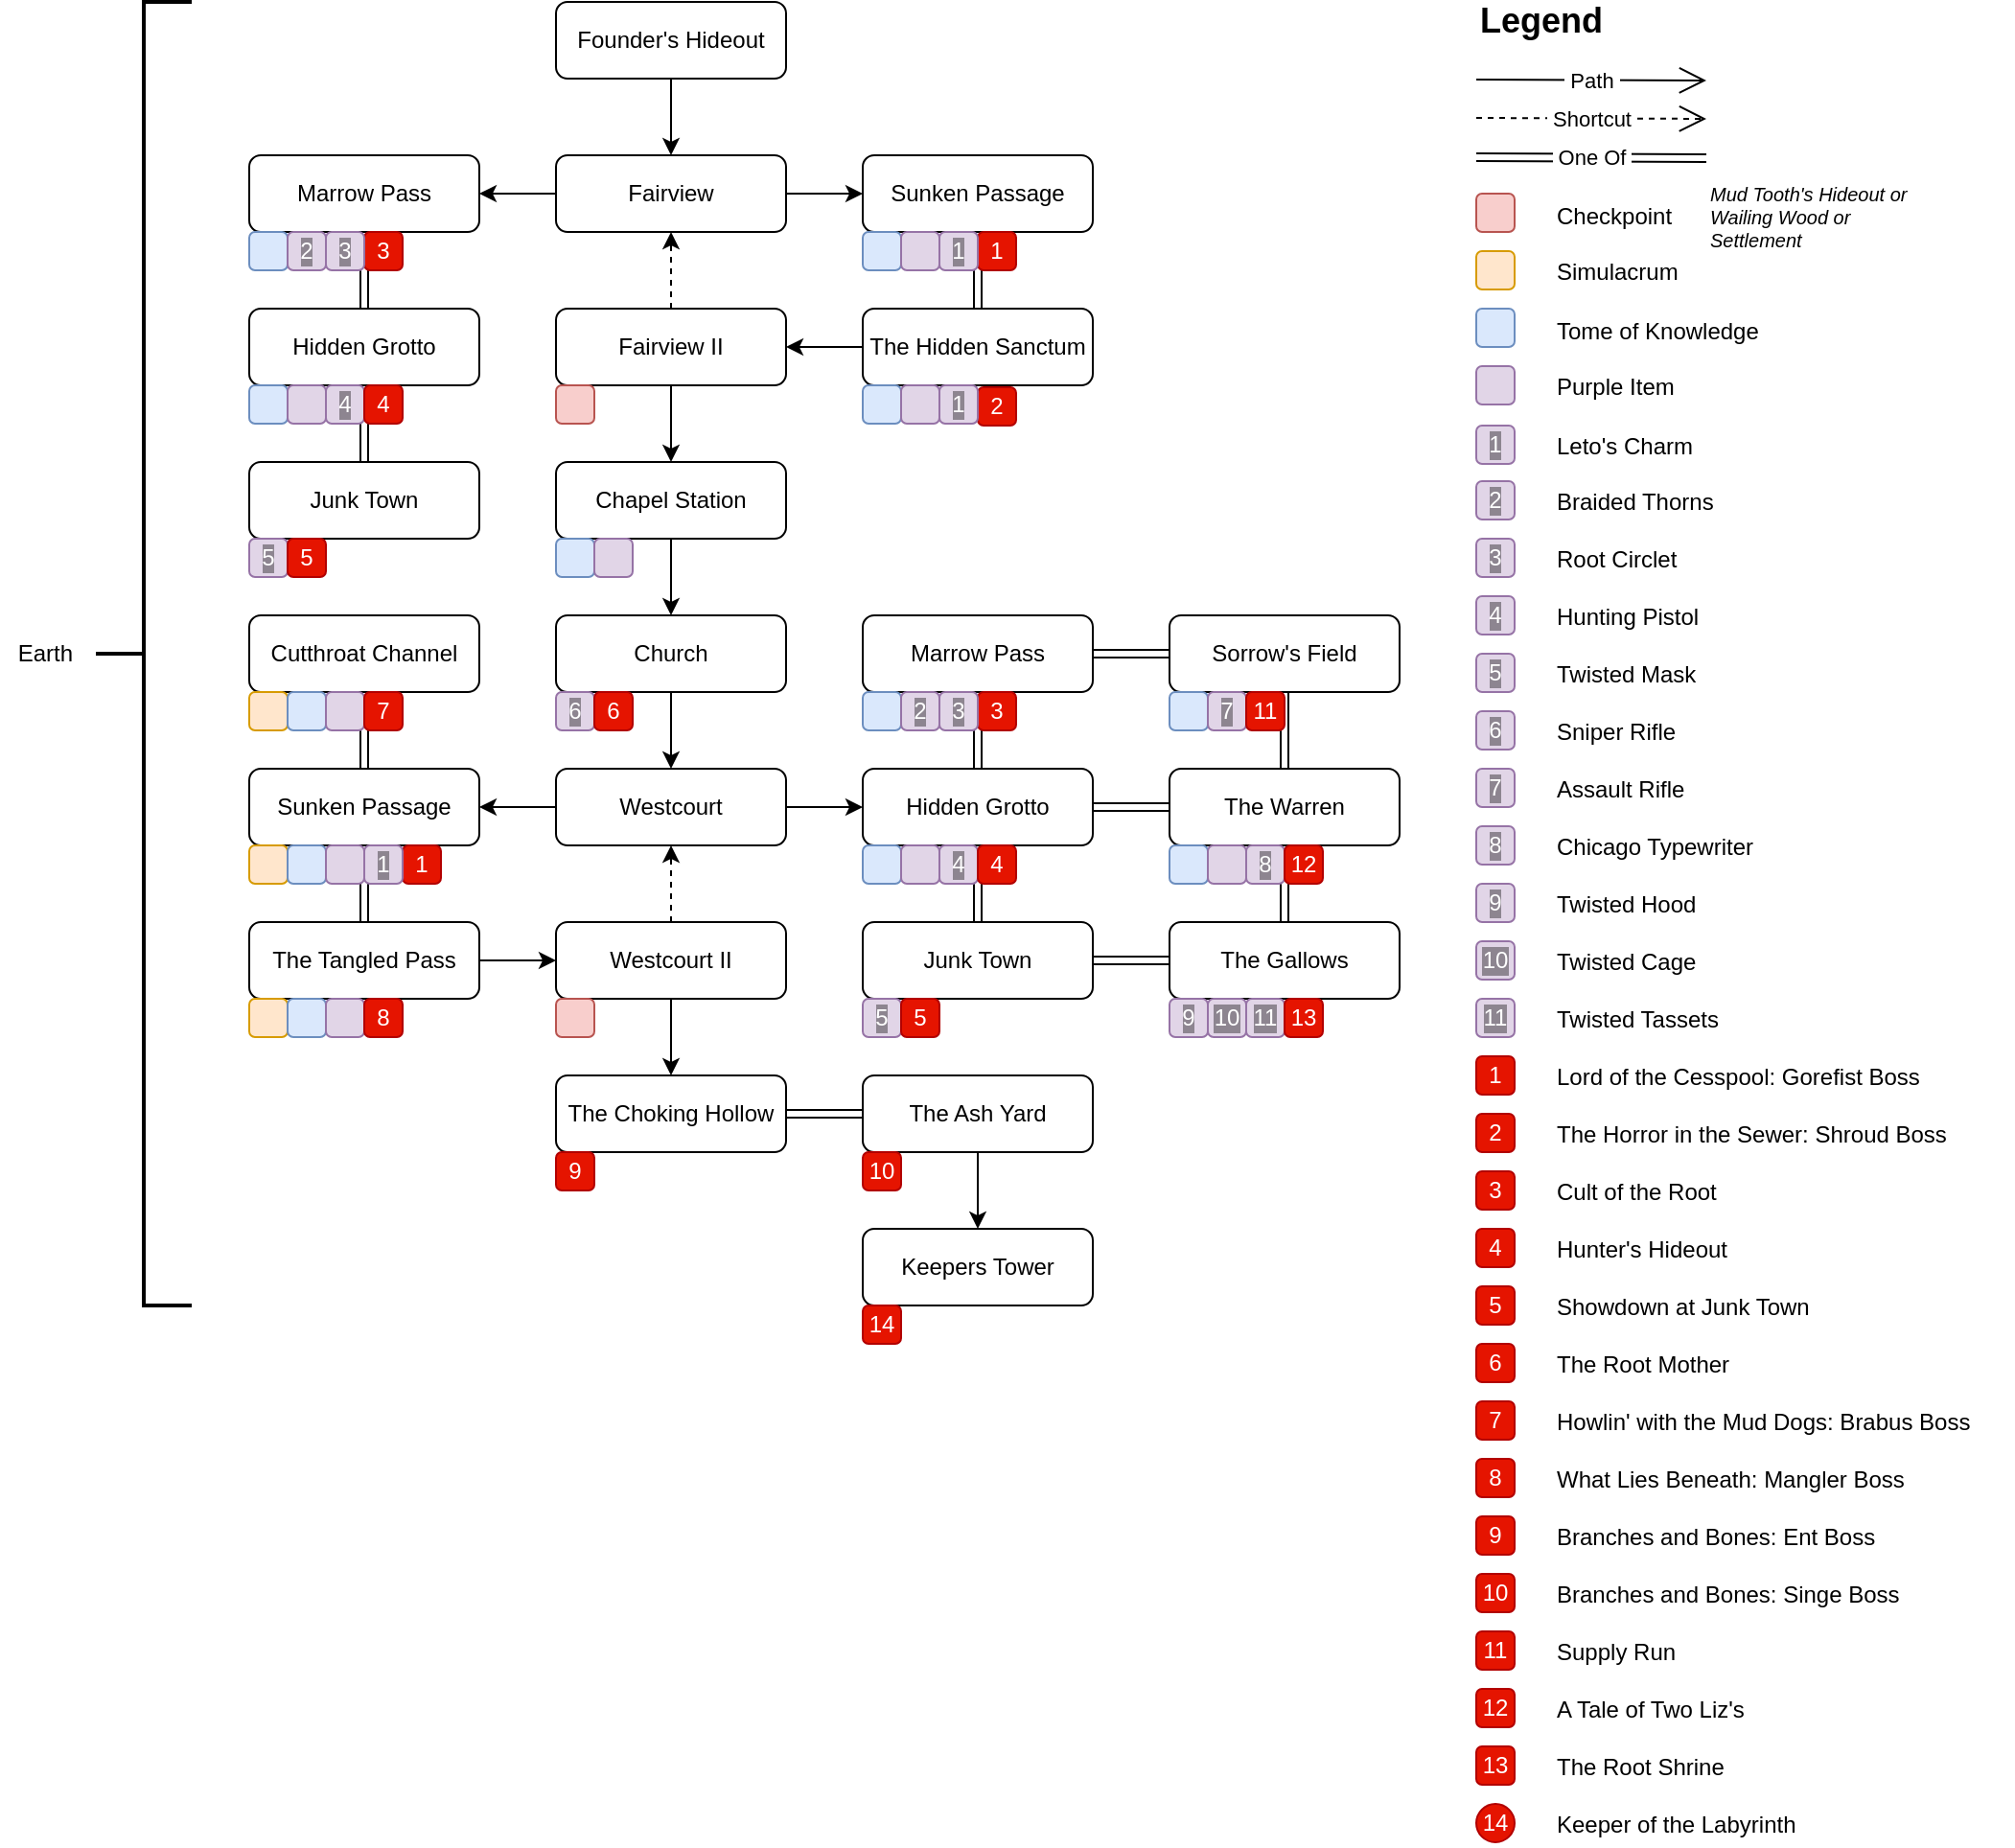 <mxfile version="13.6.3" type="github"><diagram id="gwVdG-KHAgIQCyrvABbW" name="Map"><mxGraphModel dx="2912" dy="2241" grid="1" gridSize="10" guides="1" tooltips="1" connect="1" arrows="1" fold="1" page="1" pageScale="1" pageWidth="850" pageHeight="1100" math="0" shadow="0"><root><mxCell id="0"/><mxCell id="1" parent="0"/><mxCell id="i8JC3EVUsBnXg4Bw61Ws-3" value="" style="edgeStyle=orthogonalEdgeStyle;rounded=0;orthogonalLoop=1;jettySize=auto;html=1;" parent="1" source="i8JC3EVUsBnXg4Bw61Ws-1" target="i8JC3EVUsBnXg4Bw61Ws-2" edge="1"><mxGeometry relative="1" as="geometry"/></mxCell><mxCell id="i8JC3EVUsBnXg4Bw61Ws-1" value="Founder's Hideout" style="rounded=1;whiteSpace=wrap;html=1;" parent="1" vertex="1"><mxGeometry width="120" height="40" as="geometry"/></mxCell><mxCell id="i8JC3EVUsBnXg4Bw61Ws-5" value="" style="edgeStyle=orthogonalEdgeStyle;rounded=0;orthogonalLoop=1;jettySize=auto;html=1;dashed=1;" parent="1" source="i8JC3EVUsBnXg4Bw61Ws-4" target="i8JC3EVUsBnXg4Bw61Ws-2" edge="1"><mxGeometry relative="1" as="geometry"/></mxCell><mxCell id="i8JC3EVUsBnXg4Bw61Ws-19" value="" style="edgeStyle=orthogonalEdgeStyle;rounded=0;orthogonalLoop=1;jettySize=auto;html=1;" parent="1" source="i8JC3EVUsBnXg4Bw61Ws-2" target="i8JC3EVUsBnXg4Bw61Ws-18" edge="1"><mxGeometry relative="1" as="geometry"/></mxCell><mxCell id="i8JC3EVUsBnXg4Bw61Ws-2" value="Fairview" style="rounded=1;whiteSpace=wrap;html=1;" parent="1" vertex="1"><mxGeometry y="80" width="120" height="40" as="geometry"/></mxCell><mxCell id="i8JC3EVUsBnXg4Bw61Ws-21" value="" style="edgeStyle=orthogonalEdgeStyle;rounded=0;orthogonalLoop=1;jettySize=auto;html=1;shape=link;" parent="1" source="i8JC3EVUsBnXg4Bw61Ws-18" target="i8JC3EVUsBnXg4Bw61Ws-20" edge="1"><mxGeometry relative="1" as="geometry"/></mxCell><mxCell id="i8JC3EVUsBnXg4Bw61Ws-18" value="Sunken Passage" style="rounded=1;whiteSpace=wrap;html=1;" parent="1" vertex="1"><mxGeometry x="160" y="80" width="120" height="40" as="geometry"/></mxCell><mxCell id="i8JC3EVUsBnXg4Bw61Ws-22" value="" style="edgeStyle=orthogonalEdgeStyle;rounded=0;orthogonalLoop=1;jettySize=auto;html=1;" parent="1" source="i8JC3EVUsBnXg4Bw61Ws-20" target="i8JC3EVUsBnXg4Bw61Ws-4" edge="1"><mxGeometry relative="1" as="geometry"/></mxCell><mxCell id="i8JC3EVUsBnXg4Bw61Ws-20" value="The Hidden Sanctum" style="rounded=1;whiteSpace=wrap;html=1;" parent="1" vertex="1"><mxGeometry x="160" y="160" width="120" height="40" as="geometry"/></mxCell><mxCell id="i8JC3EVUsBnXg4Bw61Ws-14" value="" style="edgeStyle=orthogonalEdgeStyle;rounded=0;orthogonalLoop=1;jettySize=auto;html=1;shape=link;" parent="1" source="i8JC3EVUsBnXg4Bw61Ws-6" target="i8JC3EVUsBnXg4Bw61Ws-13" edge="1"><mxGeometry relative="1" as="geometry"/></mxCell><mxCell id="VroCm4Ln8UbIvC11AFh9-105" value="" style="edgeStyle=orthogonalEdgeStyle;rounded=0;orthogonalLoop=1;jettySize=auto;html=1;fontSize=10;fontColor=#FFFFFF;shape=link;" parent="1" source="i8JC3EVUsBnXg4Bw61Ws-6" target="i8JC3EVUsBnXg4Bw61Ws-15" edge="1"><mxGeometry relative="1" as="geometry"/></mxCell><mxCell id="i8JC3EVUsBnXg4Bw61Ws-6" value="Hidden Grotto" style="rounded=1;whiteSpace=wrap;html=1;" parent="1" vertex="1"><mxGeometry x="-160" y="160" width="120" height="40" as="geometry"/></mxCell><mxCell id="i8JC3EVUsBnXg4Bw61Ws-15" value="Junk Town" style="rounded=1;whiteSpace=wrap;html=1;" parent="1" vertex="1"><mxGeometry x="-160" y="240" width="120" height="40" as="geometry"/></mxCell><mxCell id="i8JC3EVUsBnXg4Bw61Ws-29" value="" style="edgeStyle=orthogonalEdgeStyle;rounded=0;orthogonalLoop=1;jettySize=auto;html=1;" parent="1" source="i8JC3EVUsBnXg4Bw61Ws-4" target="i8JC3EVUsBnXg4Bw61Ws-28" edge="1"><mxGeometry relative="1" as="geometry"/></mxCell><mxCell id="i8JC3EVUsBnXg4Bw61Ws-4" value="Fairview II" style="rounded=1;whiteSpace=wrap;html=1;" parent="1" vertex="1"><mxGeometry y="160" width="120" height="40" as="geometry"/></mxCell><mxCell id="i8JC3EVUsBnXg4Bw61Ws-31" value="" style="edgeStyle=orthogonalEdgeStyle;rounded=0;orthogonalLoop=1;jettySize=auto;html=1;" parent="1" source="i8JC3EVUsBnXg4Bw61Ws-28" target="i8JC3EVUsBnXg4Bw61Ws-30" edge="1"><mxGeometry relative="1" as="geometry"/></mxCell><mxCell id="i8JC3EVUsBnXg4Bw61Ws-28" value="Chapel Station" style="rounded=1;whiteSpace=wrap;html=1;" parent="1" vertex="1"><mxGeometry y="240" width="120" height="40" as="geometry"/></mxCell><mxCell id="i8JC3EVUsBnXg4Bw61Ws-33" value="" style="edgeStyle=orthogonalEdgeStyle;rounded=0;orthogonalLoop=1;jettySize=auto;html=1;" parent="1" source="i8JC3EVUsBnXg4Bw61Ws-30" target="i8JC3EVUsBnXg4Bw61Ws-32" edge="1"><mxGeometry relative="1" as="geometry"/></mxCell><mxCell id="i8JC3EVUsBnXg4Bw61Ws-30" value="Church" style="rounded=1;whiteSpace=wrap;html=1;" parent="1" vertex="1"><mxGeometry y="320" width="120" height="40" as="geometry"/></mxCell><mxCell id="i8JC3EVUsBnXg4Bw61Ws-35" value="" style="edgeStyle=orthogonalEdgeStyle;rounded=0;orthogonalLoop=1;jettySize=auto;html=1;dashed=1;" parent="1" source="i8JC3EVUsBnXg4Bw61Ws-34" target="i8JC3EVUsBnXg4Bw61Ws-32" edge="1"><mxGeometry relative="1" as="geometry"/></mxCell><mxCell id="i8JC3EVUsBnXg4Bw61Ws-37" value="" style="edgeStyle=orthogonalEdgeStyle;rounded=0;orthogonalLoop=1;jettySize=auto;html=1;entryX=1;entryY=0.5;entryDx=0;entryDy=0;" parent="1" source="i8JC3EVUsBnXg4Bw61Ws-32" target="i8JC3EVUsBnXg4Bw61Ws-38" edge="1"><mxGeometry relative="1" as="geometry"/></mxCell><mxCell id="i8JC3EVUsBnXg4Bw61Ws-50" value="" style="edgeStyle=orthogonalEdgeStyle;rounded=0;orthogonalLoop=1;jettySize=auto;html=1;entryX=0;entryY=0.5;entryDx=0;entryDy=0;" parent="1" source="i8JC3EVUsBnXg4Bw61Ws-32" target="i8JC3EVUsBnXg4Bw61Ws-51" edge="1"><mxGeometry relative="1" as="geometry"/></mxCell><mxCell id="i8JC3EVUsBnXg4Bw61Ws-32" value="Westcourt" style="rounded=1;whiteSpace=wrap;html=1;" parent="1" vertex="1"><mxGeometry y="400" width="120" height="40" as="geometry"/></mxCell><mxCell id="i8JC3EVUsBnXg4Bw61Ws-52" value="" style="edgeStyle=orthogonalEdgeStyle;rounded=0;orthogonalLoop=1;jettySize=auto;html=1;shape=link;" parent="1" source="i8JC3EVUsBnXg4Bw61Ws-49" target="i8JC3EVUsBnXg4Bw61Ws-51" edge="1"><mxGeometry relative="1" as="geometry"/></mxCell><mxCell id="i8JC3EVUsBnXg4Bw61Ws-56" value="" style="edgeStyle=orthogonalEdgeStyle;shape=link;rounded=0;orthogonalLoop=1;jettySize=auto;html=1;" parent="1" source="i8JC3EVUsBnXg4Bw61Ws-49" target="i8JC3EVUsBnXg4Bw61Ws-55" edge="1"><mxGeometry relative="1" as="geometry"/></mxCell><mxCell id="i8JC3EVUsBnXg4Bw61Ws-49" value="Marrow Pass" style="rounded=1;whiteSpace=wrap;html=1;" parent="1" vertex="1"><mxGeometry x="160" y="320" width="120" height="40" as="geometry"/></mxCell><mxCell id="i8JC3EVUsBnXg4Bw61Ws-58" value="" style="edgeStyle=orthogonalEdgeStyle;shape=link;rounded=0;orthogonalLoop=1;jettySize=auto;html=1;" parent="1" source="i8JC3EVUsBnXg4Bw61Ws-55" target="i8JC3EVUsBnXg4Bw61Ws-57" edge="1"><mxGeometry relative="1" as="geometry"/></mxCell><mxCell id="i8JC3EVUsBnXg4Bw61Ws-55" value="Sorrow's Field" style="rounded=1;whiteSpace=wrap;html=1;" parent="1" vertex="1"><mxGeometry x="320" y="320" width="120" height="40" as="geometry"/></mxCell><mxCell id="i8JC3EVUsBnXg4Bw61Ws-60" value="" style="edgeStyle=orthogonalEdgeStyle;shape=link;rounded=0;orthogonalLoop=1;jettySize=auto;html=1;" parent="1" source="i8JC3EVUsBnXg4Bw61Ws-57" target="i8JC3EVUsBnXg4Bw61Ws-59" edge="1"><mxGeometry relative="1" as="geometry"/></mxCell><mxCell id="i8JC3EVUsBnXg4Bw61Ws-62" value="" style="edgeStyle=orthogonalEdgeStyle;shape=link;rounded=0;orthogonalLoop=1;jettySize=auto;html=1;" parent="1" source="i8JC3EVUsBnXg4Bw61Ws-57" target="i8JC3EVUsBnXg4Bw61Ws-51" edge="1"><mxGeometry relative="1" as="geometry"/></mxCell><mxCell id="i8JC3EVUsBnXg4Bw61Ws-57" value="The Warren" style="rounded=1;whiteSpace=wrap;html=1;" parent="1" vertex="1"><mxGeometry x="320" y="400" width="120" height="40" as="geometry"/></mxCell><mxCell id="i8JC3EVUsBnXg4Bw61Ws-61" value="" style="edgeStyle=orthogonalEdgeStyle;shape=link;rounded=0;orthogonalLoop=1;jettySize=auto;html=1;" parent="1" source="i8JC3EVUsBnXg4Bw61Ws-59" target="i8JC3EVUsBnXg4Bw61Ws-53" edge="1"><mxGeometry relative="1" as="geometry"/></mxCell><mxCell id="i8JC3EVUsBnXg4Bw61Ws-59" value="The Gallows" style="rounded=1;whiteSpace=wrap;html=1;" parent="1" vertex="1"><mxGeometry x="320" y="480" width="120" height="40" as="geometry"/></mxCell><mxCell id="i8JC3EVUsBnXg4Bw61Ws-54" value="" style="edgeStyle=orthogonalEdgeStyle;shape=link;rounded=0;orthogonalLoop=1;jettySize=auto;html=1;" parent="1" source="i8JC3EVUsBnXg4Bw61Ws-51" target="i8JC3EVUsBnXg4Bw61Ws-53" edge="1"><mxGeometry relative="1" as="geometry"/></mxCell><mxCell id="i8JC3EVUsBnXg4Bw61Ws-51" value="Hidden Grotto" style="rounded=1;whiteSpace=wrap;html=1;" parent="1" vertex="1"><mxGeometry x="160" y="400" width="120" height="40" as="geometry"/></mxCell><mxCell id="i8JC3EVUsBnXg4Bw61Ws-53" value="Junk Town" style="rounded=1;whiteSpace=wrap;html=1;" parent="1" vertex="1"><mxGeometry x="160" y="480" width="120" height="40" as="geometry"/></mxCell><mxCell id="i8JC3EVUsBnXg4Bw61Ws-45" value="" style="edgeStyle=orthogonalEdgeStyle;shape=link;rounded=0;orthogonalLoop=1;jettySize=auto;html=1;" parent="1" source="i8JC3EVUsBnXg4Bw61Ws-42" target="i8JC3EVUsBnXg4Bw61Ws-44" edge="1"><mxGeometry relative="1" as="geometry"/></mxCell><mxCell id="i8JC3EVUsBnXg4Bw61Ws-42" value="The Choking Hollow" style="rounded=1;whiteSpace=wrap;html=1;" parent="1" vertex="1"><mxGeometry y="560" width="120" height="40" as="geometry"/></mxCell><mxCell id="i8JC3EVUsBnXg4Bw61Ws-44" value="The Ash Yard" style="rounded=1;whiteSpace=wrap;html=1;" parent="1" vertex="1"><mxGeometry x="160" y="560" width="120" height="40" as="geometry"/></mxCell><mxCell id="i8JC3EVUsBnXg4Bw61Ws-39" value="" style="edgeStyle=orthogonalEdgeStyle;rounded=0;orthogonalLoop=1;jettySize=auto;html=1;shape=link;" parent="1" source="i8JC3EVUsBnXg4Bw61Ws-36" target="i8JC3EVUsBnXg4Bw61Ws-38" edge="1"><mxGeometry relative="1" as="geometry"/></mxCell><object label="Cutthroat Channel" id="i8JC3EVUsBnXg4Bw61Ws-36"><mxCell style="rounded=1;whiteSpace=wrap;html=1;" parent="1" vertex="1"><mxGeometry x="-160" y="320" width="120" height="40" as="geometry"/></mxCell></object><mxCell id="i8JC3EVUsBnXg4Bw61Ws-41" value="" style="edgeStyle=orthogonalEdgeStyle;rounded=0;orthogonalLoop=1;jettySize=auto;html=1;shape=link;" parent="1" source="i8JC3EVUsBnXg4Bw61Ws-38" target="i8JC3EVUsBnXg4Bw61Ws-40" edge="1"><mxGeometry relative="1" as="geometry"/></mxCell><mxCell id="i8JC3EVUsBnXg4Bw61Ws-47" value="" style="edgeStyle=orthogonalEdgeStyle;rounded=0;orthogonalLoop=1;jettySize=auto;html=1;exitX=1;exitY=0.5;exitDx=0;exitDy=0;" parent="1" source="i8JC3EVUsBnXg4Bw61Ws-40" target="i8JC3EVUsBnXg4Bw61Ws-34" edge="1"><mxGeometry relative="1" as="geometry"/></mxCell><mxCell id="i8JC3EVUsBnXg4Bw61Ws-38" value="Sunken Passage" style="rounded=1;whiteSpace=wrap;html=1;" parent="1" vertex="1"><mxGeometry x="-160" y="400" width="120" height="40" as="geometry"/></mxCell><mxCell id="i8JC3EVUsBnXg4Bw61Ws-40" value="The Tangled Pass" style="rounded=1;whiteSpace=wrap;html=1;" parent="1" vertex="1"><mxGeometry x="-160" y="480" width="120" height="40" as="geometry"/></mxCell><mxCell id="i8JC3EVUsBnXg4Bw61Ws-48" value="" style="edgeStyle=orthogonalEdgeStyle;rounded=0;orthogonalLoop=1;jettySize=auto;html=1;" parent="1" source="i8JC3EVUsBnXg4Bw61Ws-34" target="i8JC3EVUsBnXg4Bw61Ws-42" edge="1"><mxGeometry relative="1" as="geometry"/></mxCell><mxCell id="i8JC3EVUsBnXg4Bw61Ws-34" value="Westcourt II" style="rounded=1;whiteSpace=wrap;html=1;" parent="1" vertex="1"><mxGeometry y="480" width="120" height="40" as="geometry"/></mxCell><mxCell id="i8JC3EVUsBnXg4Bw61Ws-13" value="Marrow Pass" style="rounded=1;whiteSpace=wrap;html=1;" parent="1" vertex="1"><mxGeometry x="-160" y="80" width="120" height="40" as="geometry"/></mxCell><mxCell id="i8JC3EVUsBnXg4Bw61Ws-17" value="" style="edgeStyle=orthogonalEdgeStyle;rounded=0;orthogonalLoop=1;jettySize=auto;html=1;exitX=0;exitY=0.5;exitDx=0;exitDy=0;" parent="1" source="i8JC3EVUsBnXg4Bw61Ws-2" target="i8JC3EVUsBnXg4Bw61Ws-13" edge="1"><mxGeometry relative="1" as="geometry"><mxPoint y="100" as="sourcePoint"/><mxPoint x="-100" y="280" as="targetPoint"/></mxGeometry></mxCell><mxCell id="i8JC3EVUsBnXg4Bw61Ws-23" value="&amp;nbsp;Path&amp;nbsp;" style="endArrow=open;endFill=1;endSize=12;html=1;" parent="1" edge="1"><mxGeometry width="160" relative="1" as="geometry"><mxPoint x="480" y="40.5" as="sourcePoint"/><mxPoint x="600" y="41" as="targetPoint"/></mxGeometry></mxCell><mxCell id="i8JC3EVUsBnXg4Bw61Ws-24" value="&amp;nbsp;Shortcut&amp;nbsp;" style="endArrow=open;endFill=1;endSize=12;html=1;dashed=1;" parent="1" edge="1"><mxGeometry width="160" relative="1" as="geometry"><mxPoint x="480" y="60.5" as="sourcePoint"/><mxPoint x="600" y="61" as="targetPoint"/></mxGeometry></mxCell><mxCell id="i8JC3EVUsBnXg4Bw61Ws-25" value="&amp;nbsp;One Of&amp;nbsp;" style="endArrow=open;endFill=1;html=1;shape=link;" parent="1" edge="1"><mxGeometry width="160" relative="1" as="geometry"><mxPoint x="480" y="81" as="sourcePoint"/><mxPoint x="600" y="81.5" as="targetPoint"/></mxGeometry></mxCell><mxCell id="hYFK_gtmnXKeufP--rRr-4" value="" style="whiteSpace=wrap;html=1;aspect=fixed;glass=0;comic=0;rounded=1;image=https://remnantfromtheashes.wiki.fextralife.com/file/Remnant-From-The-Ashes/simulacrum_crafting_material_remnant_from_the_ashes_wiki_guide_220px.png;fillColor=#ffe6cc;imageWidth=20;imageHeight=20;imageAspect=1;imageAlign=center;absoluteArcSize=0;rotation=0;strokeColor=#d79b00;shadow=0;" parent="1" vertex="1"><mxGeometry x="480" y="130" width="20" height="20" as="geometry"/></mxCell><mxCell id="hYFK_gtmnXKeufP--rRr-8" value="" style="whiteSpace=wrap;html=1;aspect=fixed;glass=0;comic=0;rounded=1;image=https://remnantfromtheashes.wiki.fextralife.com/file/Remnant-From-The-Ashes/simulacrum_crafting_material_remnant_from_the_ashes_wiki_guide_220px.png;fillColor=#ffe6cc;imageWidth=20;imageHeight=20;imageAspect=1;imageAlign=center;absoluteArcSize=0;rotation=0;strokeColor=#d79b00;shadow=0;" parent="1" vertex="1"><mxGeometry x="-160" y="360" width="20" height="20" as="geometry"/></mxCell><mxCell id="hYFK_gtmnXKeufP--rRr-13" value="" style="whiteSpace=wrap;html=1;aspect=fixed;glass=0;comic=0;rounded=1;image=https://remnantfromtheashes.wiki.fextralife.com/file/Remnant-From-The-Ashes/simulacrum_crafting_material_remnant_from_the_ashes_wiki_guide_220px.png;fillColor=#ffe6cc;imageWidth=20;imageHeight=20;imageAspect=1;imageAlign=center;absoluteArcSize=0;rotation=0;strokeColor=#d79b00;shadow=0;" parent="1" vertex="1"><mxGeometry x="-160" y="440" width="20" height="20" as="geometry"/></mxCell><mxCell id="hYFK_gtmnXKeufP--rRr-14" value="" style="whiteSpace=wrap;html=1;aspect=fixed;glass=0;comic=0;rounded=1;image=https://remnantfromtheashes.wiki.fextralife.com/file/Remnant-From-The-Ashes/simulacrum_crafting_material_remnant_from_the_ashes_wiki_guide_220px.png;fillColor=#ffe6cc;imageWidth=20;imageHeight=20;imageAspect=1;imageAlign=center;absoluteArcSize=0;rotation=0;strokeColor=#d79b00;shadow=0;" parent="1" vertex="1"><mxGeometry x="-160" y="520" width="20" height="20" as="geometry"/></mxCell><mxCell id="hYFK_gtmnXKeufP--rRr-15" value="" style="whiteSpace=wrap;html=1;aspect=fixed;glass=0;comic=0;rounded=1;image=https://remnantfromtheashes.wiki.fextralife.com/file/Remnant-From-The-Ashes/favicon-64.png;fillColor=#f8cecc;imageWidth=20;imageHeight=20;imageAspect=1;imageAlign=center;absoluteArcSize=0;rotation=0;strokeColor=#b85450;shadow=0;" parent="1" vertex="1"><mxGeometry x="480" y="100" width="20" height="20" as="geometry"/></mxCell><mxCell id="hYFK_gtmnXKeufP--rRr-20" value="" style="whiteSpace=wrap;html=1;aspect=fixed;glass=0;comic=0;rounded=1;image=https://remnantfromtheashes.wiki.fextralife.com/file/Remnant-From-The-Ashes/favicon-64.png;fillColor=#f8cecc;imageWidth=20;imageHeight=20;imageAspect=1;imageAlign=center;absoluteArcSize=0;rotation=0;strokeColor=#b85450;shadow=0;" parent="1" vertex="1"><mxGeometry y="200" width="20" height="20" as="geometry"/></mxCell><mxCell id="hYFK_gtmnXKeufP--rRr-21" value="" style="whiteSpace=wrap;html=1;aspect=fixed;glass=0;comic=0;rounded=1;image=https://remnantfromtheashes.wiki.fextralife.com/file/Remnant-From-The-Ashes/favicon-64.png;fillColor=#f8cecc;imageWidth=20;imageHeight=20;imageAspect=1;imageAlign=center;absoluteArcSize=0;rotation=0;strokeColor=#b85450;shadow=0;" parent="1" vertex="1"><mxGeometry y="520" width="20" height="20" as="geometry"/></mxCell><mxCell id="hYFK_gtmnXKeufP--rRr-23" value="" style="strokeWidth=2;html=1;shape=mxgraph.flowchart.annotation_2;align=left;pointerEvents=1;rounded=1;shadow=0;glass=0;comic=0;fillColor=none;" parent="1" vertex="1"><mxGeometry x="-240" width="50" height="680" as="geometry"/></mxCell><mxCell id="hYFK_gtmnXKeufP--rRr-26" value="Earth" style="text;html=1;strokeColor=none;fillColor=none;align=right;verticalAlign=middle;whiteSpace=wrap;rounded=0;shadow=0;glass=0;comic=0;" parent="1" vertex="1"><mxGeometry x="-290" y="330" width="40" height="20" as="geometry"/></mxCell><mxCell id="hYFK_gtmnXKeufP--rRr-28" value="Simulacrum" style="text;html=1;strokeColor=none;fillColor=none;align=left;verticalAlign=middle;whiteSpace=wrap;rounded=0;shadow=0;glass=0;comic=0;" parent="1" vertex="1"><mxGeometry x="520" y="130" width="240" height="22" as="geometry"/></mxCell><mxCell id="hYFK_gtmnXKeufP--rRr-30" value="Checkpoint" style="text;html=1;strokeColor=none;fillColor=none;align=left;verticalAlign=middle;whiteSpace=wrap;rounded=0;shadow=0;glass=0;comic=0;" parent="1" vertex="1"><mxGeometry x="520" y="100" width="240" height="23" as="geometry"/></mxCell><mxCell id="hYFK_gtmnXKeufP--rRr-31" value="Legend" style="text;html=1;strokeColor=none;fillColor=none;align=left;verticalAlign=middle;whiteSpace=wrap;rounded=0;shadow=0;glass=0;comic=0;fontStyle=1;fontSize=18;" parent="1" vertex="1"><mxGeometry x="480" width="40" height="20" as="geometry"/></mxCell><mxCell id="VroCm4Ln8UbIvC11AFh9-1" value="Mud Tooth's Hideout or&lt;br style=&quot;font-size: 10px;&quot;&gt;Wailing Wood or&lt;br style=&quot;font-size: 10px;&quot;&gt;Settlement" style="text;html=1;strokeColor=none;fillColor=none;align=left;verticalAlign=middle;whiteSpace=wrap;rounded=0;shadow=0;glass=0;comic=0;fontStyle=2;fontSize=10;" parent="1" vertex="1"><mxGeometry x="600" y="81.5" width="160" height="60" as="geometry"/></mxCell><mxCell id="VroCm4Ln8UbIvC11AFh9-3" value="1" style="whiteSpace=wrap;html=1;aspect=fixed;glass=0;comic=0;rounded=1;fillColor=#e51400;imageWidth=20;imageHeight=20;imageAspect=1;imageAlign=center;absoluteArcSize=0;rotation=0;strokeColor=#B20000;shadow=0;fontColor=#ffffff;" parent="1" vertex="1"><mxGeometry x="480" y="550" width="20" height="20" as="geometry"/></mxCell><mxCell id="VroCm4Ln8UbIvC11AFh9-4" value="Lord of the Cesspool: Gorefist Boss" style="text;html=1;strokeColor=none;fillColor=none;align=left;verticalAlign=middle;whiteSpace=wrap;rounded=0;shadow=0;glass=0;comic=0;" parent="1" vertex="1"><mxGeometry x="520" y="550" width="240" height="22" as="geometry"/></mxCell><mxCell id="VroCm4Ln8UbIvC11AFh9-5" value="1" style="whiteSpace=wrap;html=1;aspect=fixed;glass=0;comic=0;rounded=1;fillColor=#e51400;imageWidth=20;imageHeight=20;imageAspect=1;imageAlign=center;absoluteArcSize=0;rotation=0;strokeColor=#B20000;shadow=0;fontColor=#ffffff;" parent="1" vertex="1"><mxGeometry x="220" y="120" width="20" height="20" as="geometry"/></mxCell><mxCell id="VroCm4Ln8UbIvC11AFh9-6" value="2" style="whiteSpace=wrap;html=1;aspect=fixed;glass=0;comic=0;rounded=1;fillColor=#e51400;imageWidth=20;imageHeight=20;imageAspect=1;imageAlign=center;absoluteArcSize=0;rotation=0;strokeColor=#B20000;shadow=0;fontColor=#ffffff;" parent="1" vertex="1"><mxGeometry x="220" y="201" width="20" height="20" as="geometry"/></mxCell><mxCell id="VroCm4Ln8UbIvC11AFh9-7" value="2" style="whiteSpace=wrap;html=1;aspect=fixed;glass=0;comic=0;rounded=1;fillColor=#e51400;imageWidth=20;imageHeight=20;imageAspect=1;imageAlign=center;absoluteArcSize=0;rotation=0;strokeColor=#B20000;shadow=0;fontColor=#ffffff;" parent="1" vertex="1"><mxGeometry x="480" y="580" width="20" height="20" as="geometry"/></mxCell><mxCell id="VroCm4Ln8UbIvC11AFh9-8" value="The Horror in the Sewer: Shroud Boss" style="text;html=1;strokeColor=none;fillColor=none;align=left;verticalAlign=middle;whiteSpace=wrap;rounded=0;shadow=0;glass=0;comic=0;" parent="1" vertex="1"><mxGeometry x="520" y="580" width="240" height="22" as="geometry"/></mxCell><mxCell id="VroCm4Ln8UbIvC11AFh9-9" value="9" style="whiteSpace=wrap;html=1;aspect=fixed;glass=0;comic=0;rounded=1;fillColor=#e51400;imageWidth=20;imageHeight=20;imageAspect=1;imageAlign=center;absoluteArcSize=0;rotation=0;strokeColor=#B20000;shadow=0;fontColor=#ffffff;" parent="1" vertex="1"><mxGeometry x="480" y="790" width="20" height="20" as="geometry"/></mxCell><mxCell id="VroCm4Ln8UbIvC11AFh9-10" value="Branches and Bones: Ent Boss" style="text;html=1;strokeColor=none;fillColor=none;align=left;verticalAlign=middle;whiteSpace=wrap;rounded=0;shadow=0;glass=0;comic=0;" parent="1" vertex="1"><mxGeometry x="520" y="790" width="240" height="22" as="geometry"/></mxCell><mxCell id="VroCm4Ln8UbIvC11AFh9-11" value="10" style="whiteSpace=wrap;html=1;aspect=fixed;glass=0;comic=0;rounded=1;fillColor=#e51400;imageWidth=20;imageHeight=20;imageAspect=1;imageAlign=center;absoluteArcSize=0;rotation=0;strokeColor=#B20000;shadow=0;fontColor=#ffffff;" parent="1" vertex="1"><mxGeometry x="480" y="820" width="20" height="20" as="geometry"/></mxCell><mxCell id="VroCm4Ln8UbIvC11AFh9-12" value="Branches and Bones: Singe Boss" style="text;html=1;strokeColor=none;fillColor=none;align=left;verticalAlign=middle;whiteSpace=wrap;rounded=0;shadow=0;glass=0;comic=0;" parent="1" vertex="1"><mxGeometry x="520" y="820" width="240" height="22" as="geometry"/></mxCell><mxCell id="VroCm4Ln8UbIvC11AFh9-13" value="9" style="whiteSpace=wrap;html=1;aspect=fixed;glass=0;comic=0;rounded=1;fillColor=#e51400;imageWidth=20;imageHeight=20;imageAspect=1;imageAlign=center;absoluteArcSize=0;rotation=0;strokeColor=#B20000;shadow=0;fontColor=#ffffff;" parent="1" vertex="1"><mxGeometry y="600" width="20" height="20" as="geometry"/></mxCell><mxCell id="VroCm4Ln8UbIvC11AFh9-14" value="10" style="whiteSpace=wrap;html=1;aspect=fixed;glass=0;comic=0;rounded=1;fillColor=#e51400;imageWidth=20;imageHeight=20;imageAspect=1;imageAlign=center;absoluteArcSize=0;rotation=0;strokeColor=#B20000;shadow=0;fontColor=#ffffff;" parent="1" vertex="1"><mxGeometry x="160" y="600" width="20" height="20" as="geometry"/></mxCell><mxCell id="VroCm4Ln8UbIvC11AFh9-16" value="" style="whiteSpace=wrap;html=1;aspect=fixed;glass=0;comic=0;rounded=1;fillColor=#e1d5e7;imageWidth=20;imageHeight=20;imageAspect=1;imageAlign=center;absoluteArcSize=0;rotation=0;strokeColor=#9673a6;shadow=0;" parent="1" vertex="1"><mxGeometry x="480" y="190" width="20" height="20" as="geometry"/></mxCell><mxCell id="VroCm4Ln8UbIvC11AFh9-17" value="Purple Item" style="text;html=1;strokeColor=none;fillColor=none;align=left;verticalAlign=middle;whiteSpace=wrap;rounded=0;shadow=0;glass=0;comic=0;" parent="1" vertex="1"><mxGeometry x="520" y="190" width="240" height="22" as="geometry"/></mxCell><mxCell id="VroCm4Ln8UbIvC11AFh9-18" value="" style="whiteSpace=wrap;html=1;aspect=fixed;glass=0;comic=0;rounded=1;image=https://remnantfromtheashes.wiki.fextralife.com/file/Remnant-From-The-Ashes/trait_book_consumable_remnant_from_the_ashes_wiki_guide_220px.png;fillColor=#dae8fc;imageWidth=20;imageHeight=20;imageAspect=1;imageAlign=center;absoluteArcSize=0;rotation=0;strokeColor=#6c8ebf;shadow=0;" parent="1" vertex="1"><mxGeometry x="480" y="160" width="20" height="20" as="geometry"/></mxCell><mxCell id="VroCm4Ln8UbIvC11AFh9-19" value="Tome of Knowledge" style="text;html=1;strokeColor=none;fillColor=none;align=left;verticalAlign=middle;whiteSpace=wrap;rounded=0;shadow=0;glass=0;comic=0;" parent="1" vertex="1"><mxGeometry x="520" y="160" width="240" height="23" as="geometry"/></mxCell><mxCell id="VroCm4Ln8UbIvC11AFh9-20" value="" style="whiteSpace=wrap;html=1;aspect=fixed;glass=0;comic=0;rounded=1;image=https://remnantfromtheashes.wiki.fextralife.com/file/Remnant-From-The-Ashes/trait_book_consumable_remnant_from_the_ashes_wiki_guide_220px.png;fillColor=#dae8fc;imageWidth=20;imageHeight=20;imageAspect=1;imageAlign=center;absoluteArcSize=0;rotation=0;strokeColor=#6c8ebf;shadow=0;" parent="1" vertex="1"><mxGeometry x="160" y="120" width="20" height="20" as="geometry"/></mxCell><mxCell id="VroCm4Ln8UbIvC11AFh9-21" value="" style="whiteSpace=wrap;html=1;aspect=fixed;glass=0;comic=0;rounded=1;image=https://remnantfromtheashes.wiki.fextralife.com/file/Remnant-From-The-Ashes/trait_book_consumable_remnant_from_the_ashes_wiki_guide_220px.png;fillColor=#dae8fc;imageWidth=20;imageHeight=20;imageAspect=1;imageAlign=center;absoluteArcSize=0;rotation=0;strokeColor=#6c8ebf;shadow=0;" parent="1" vertex="1"><mxGeometry x="160" y="200" width="20" height="20" as="geometry"/></mxCell><mxCell id="VroCm4Ln8UbIvC11AFh9-24" value="" style="whiteSpace=wrap;html=1;aspect=fixed;glass=0;comic=0;rounded=1;image=https://remnantfromtheashes.wiki.fextralife.com/file/Remnant-From-The-Ashes/trait_book_consumable_remnant_from_the_ashes_wiki_guide_220px.png;fillColor=#dae8fc;imageWidth=20;imageHeight=20;imageAspect=1;imageAlign=center;absoluteArcSize=0;rotation=0;strokeColor=#6c8ebf;shadow=0;" parent="1" vertex="1"><mxGeometry y="280" width="20" height="20" as="geometry"/></mxCell><mxCell id="VroCm4Ln8UbIvC11AFh9-25" value="" style="whiteSpace=wrap;html=1;aspect=fixed;glass=0;comic=0;rounded=1;image=https://remnantfromtheashes.wiki.fextralife.com/file/Remnant-From-The-Ashes/trait_book_consumable_remnant_from_the_ashes_wiki_guide_220px.png;fillColor=#dae8fc;imageWidth=20;imageHeight=20;imageAspect=1;imageAlign=center;absoluteArcSize=0;rotation=0;strokeColor=#6c8ebf;shadow=0;" parent="1" vertex="1"><mxGeometry x="-160" y="200" width="20" height="20" as="geometry"/></mxCell><mxCell id="VroCm4Ln8UbIvC11AFh9-26" value="" style="whiteSpace=wrap;html=1;aspect=fixed;glass=0;comic=0;rounded=1;image=https://remnantfromtheashes.wiki.fextralife.com/file/Remnant-From-The-Ashes/trait_book_consumable_remnant_from_the_ashes_wiki_guide_220px.png;fillColor=#dae8fc;imageWidth=20;imageHeight=20;imageAspect=1;imageAlign=center;absoluteArcSize=0;rotation=0;strokeColor=#6c8ebf;shadow=0;" parent="1" vertex="1"><mxGeometry x="-160" y="120" width="20" height="20" as="geometry"/></mxCell><mxCell id="VroCm4Ln8UbIvC11AFh9-27" value="" style="whiteSpace=wrap;html=1;aspect=fixed;glass=0;comic=0;rounded=1;image=https://remnantfromtheashes.wiki.fextralife.com/file/Remnant-From-The-Ashes/trait_book_consumable_remnant_from_the_ashes_wiki_guide_220px.png;fillColor=#dae8fc;imageWidth=20;imageHeight=20;imageAspect=1;imageAlign=center;absoluteArcSize=0;rotation=0;strokeColor=#6c8ebf;shadow=0;" parent="1" vertex="1"><mxGeometry x="-140" y="360" width="20" height="20" as="geometry"/></mxCell><mxCell id="VroCm4Ln8UbIvC11AFh9-28" value="" style="whiteSpace=wrap;html=1;aspect=fixed;glass=0;comic=0;rounded=1;image=https://remnantfromtheashes.wiki.fextralife.com/file/Remnant-From-The-Ashes/trait_book_consumable_remnant_from_the_ashes_wiki_guide_220px.png;fillColor=#dae8fc;imageWidth=20;imageHeight=20;imageAspect=1;imageAlign=center;absoluteArcSize=0;rotation=0;strokeColor=#6c8ebf;shadow=0;" parent="1" vertex="1"><mxGeometry x="-140" y="440" width="20" height="20" as="geometry"/></mxCell><mxCell id="VroCm4Ln8UbIvC11AFh9-29" value="" style="whiteSpace=wrap;html=1;aspect=fixed;glass=0;comic=0;rounded=1;image=https://remnantfromtheashes.wiki.fextralife.com/file/Remnant-From-The-Ashes/trait_book_consumable_remnant_from_the_ashes_wiki_guide_220px.png;fillColor=#dae8fc;imageWidth=20;imageHeight=20;imageAspect=1;imageAlign=center;absoluteArcSize=0;rotation=0;strokeColor=#6c8ebf;shadow=0;" parent="1" vertex="1"><mxGeometry x="-140" y="520" width="20" height="20" as="geometry"/></mxCell><mxCell id="VroCm4Ln8UbIvC11AFh9-30" value="" style="whiteSpace=wrap;html=1;aspect=fixed;glass=0;comic=0;rounded=1;image=https://remnantfromtheashes.wiki.fextralife.com/file/Remnant-From-The-Ashes/trait_book_consumable_remnant_from_the_ashes_wiki_guide_220px.png;fillColor=#dae8fc;imageWidth=20;imageHeight=20;imageAspect=1;imageAlign=center;absoluteArcSize=0;rotation=0;strokeColor=#6c8ebf;shadow=0;" parent="1" vertex="1"><mxGeometry x="160" y="360" width="20" height="20" as="geometry"/></mxCell><mxCell id="VroCm4Ln8UbIvC11AFh9-31" value="" style="whiteSpace=wrap;html=1;aspect=fixed;glass=0;comic=0;rounded=1;image=https://remnantfromtheashes.wiki.fextralife.com/file/Remnant-From-The-Ashes/trait_book_consumable_remnant_from_the_ashes_wiki_guide_220px.png;fillColor=#dae8fc;imageWidth=20;imageHeight=20;imageAspect=1;imageAlign=center;absoluteArcSize=0;rotation=0;strokeColor=#6c8ebf;shadow=0;" parent="1" vertex="1"><mxGeometry x="160" y="440" width="20" height="20" as="geometry"/></mxCell><mxCell id="VroCm4Ln8UbIvC11AFh9-32" value="" style="whiteSpace=wrap;html=1;aspect=fixed;glass=0;comic=0;rounded=1;image=https://remnantfromtheashes.wiki.fextralife.com/file/Remnant-From-The-Ashes/trait_book_consumable_remnant_from_the_ashes_wiki_guide_220px.png;fillColor=#dae8fc;imageWidth=20;imageHeight=20;imageAspect=1;imageAlign=center;absoluteArcSize=0;rotation=0;strokeColor=#6c8ebf;shadow=0;" parent="1" vertex="1"><mxGeometry x="320" y="360" width="20" height="20" as="geometry"/></mxCell><mxCell id="VroCm4Ln8UbIvC11AFh9-33" value="" style="whiteSpace=wrap;html=1;aspect=fixed;glass=0;comic=0;rounded=1;image=https://remnantfromtheashes.wiki.fextralife.com/file/Remnant-From-The-Ashes/trait_book_consumable_remnant_from_the_ashes_wiki_guide_220px.png;fillColor=#dae8fc;imageWidth=20;imageHeight=20;imageAspect=1;imageAlign=center;absoluteArcSize=0;rotation=0;strokeColor=#6c8ebf;shadow=0;" parent="1" vertex="1"><mxGeometry x="320" y="440" width="20" height="20" as="geometry"/></mxCell><mxCell id="VroCm4Ln8UbIvC11AFh9-35" value="" style="whiteSpace=wrap;html=1;aspect=fixed;glass=0;comic=0;rounded=1;fillColor=#e1d5e7;imageWidth=20;imageHeight=20;imageAspect=1;imageAlign=center;absoluteArcSize=0;rotation=0;strokeColor=#9673a6;shadow=0;" parent="1" vertex="1"><mxGeometry x="-140" y="200" width="20" height="20" as="geometry"/></mxCell><mxCell id="VroCm4Ln8UbIvC11AFh9-36" value="" style="whiteSpace=wrap;html=1;aspect=fixed;glass=0;comic=0;rounded=1;fillColor=#e1d5e7;imageWidth=20;imageHeight=20;imageAspect=1;imageAlign=center;absoluteArcSize=0;rotation=0;strokeColor=#9673a6;shadow=0;" parent="1" vertex="1"><mxGeometry x="180" y="120" width="20" height="20" as="geometry"/></mxCell><mxCell id="VroCm4Ln8UbIvC11AFh9-41" value="" style="whiteSpace=wrap;html=1;aspect=fixed;glass=0;comic=0;rounded=1;fillColor=#e1d5e7;imageWidth=20;imageHeight=20;imageAspect=1;imageAlign=center;absoluteArcSize=0;rotation=0;strokeColor=#9673a6;shadow=0;" parent="1" vertex="1"><mxGeometry x="180" y="200" width="20" height="20" as="geometry"/></mxCell><mxCell id="VroCm4Ln8UbIvC11AFh9-42" value="" style="whiteSpace=wrap;html=1;aspect=fixed;glass=0;comic=0;rounded=1;fillColor=#e1d5e7;imageWidth=20;imageHeight=20;imageAspect=1;imageAlign=center;absoluteArcSize=0;rotation=0;strokeColor=#9673a6;shadow=0;" parent="1" vertex="1"><mxGeometry x="20" y="280" width="20" height="20" as="geometry"/></mxCell><mxCell id="VroCm4Ln8UbIvC11AFh9-43" value="1" style="whiteSpace=wrap;html=1;aspect=fixed;glass=0;comic=0;rounded=1;fillColor=#e1d5e7;imageWidth=20;imageHeight=20;imageAspect=1;imageAlign=center;absoluteArcSize=0;rotation=0;strokeColor=#9673a6;shadow=0;image=https://remnantfromtheashes.wiki.fextralife.com/file/Remnant-From-The-Ashes/letos_amulet_amulet_remnant_from_the_ashes_wiki_guide_220px.png;fontStyle=0;fontColor=#FFFFFF;labelBackgroundColor=#00000060;" parent="1" vertex="1"><mxGeometry x="480" y="221" width="20" height="20" as="geometry"/></mxCell><mxCell id="VroCm4Ln8UbIvC11AFh9-44" value="Leto's Charm" style="text;html=1;strokeColor=none;fillColor=none;align=left;verticalAlign=middle;whiteSpace=wrap;rounded=0;shadow=0;glass=0;comic=0;" parent="1" vertex="1"><mxGeometry x="520" y="221" width="240" height="22" as="geometry"/></mxCell><mxCell id="VroCm4Ln8UbIvC11AFh9-45" value="1" style="whiteSpace=wrap;html=1;aspect=fixed;glass=0;comic=0;rounded=1;fillColor=#e1d5e7;imageWidth=20;imageHeight=20;imageAspect=1;imageAlign=center;absoluteArcSize=0;rotation=0;strokeColor=#9673a6;shadow=0;image=https://remnantfromtheashes.wiki.fextralife.com/file/Remnant-From-The-Ashes/letos_amulet_amulet_remnant_from_the_ashes_wiki_guide_220px.png;fontStyle=0;fontColor=#FFFFFF;labelBackgroundColor=#00000060;" parent="1" vertex="1"><mxGeometry x="200" y="120" width="20" height="20" as="geometry"/></mxCell><mxCell id="VroCm4Ln8UbIvC11AFh9-46" value="1" style="whiteSpace=wrap;html=1;aspect=fixed;glass=0;comic=0;rounded=1;fillColor=#e1d5e7;imageWidth=20;imageHeight=20;imageAspect=1;imageAlign=center;absoluteArcSize=0;rotation=0;strokeColor=#9673a6;shadow=0;image=https://remnantfromtheashes.wiki.fextralife.com/file/Remnant-From-The-Ashes/letos_amulet_amulet_remnant_from_the_ashes_wiki_guide_220px.png;fontStyle=0;fontColor=#FFFFFF;labelBackgroundColor=#00000060;" parent="1" vertex="1"><mxGeometry x="200" y="200" width="20" height="20" as="geometry"/></mxCell><mxCell id="VroCm4Ln8UbIvC11AFh9-47" value="3" style="whiteSpace=wrap;html=1;aspect=fixed;glass=0;comic=0;rounded=1;fillColor=#e51400;imageWidth=20;imageHeight=20;imageAspect=1;imageAlign=center;absoluteArcSize=0;rotation=0;strokeColor=#B20000;shadow=0;fontColor=#ffffff;" parent="1" vertex="1"><mxGeometry x="480" y="610" width="20" height="20" as="geometry"/></mxCell><mxCell id="VroCm4Ln8UbIvC11AFh9-48" value="Cult of the Root" style="text;html=1;strokeColor=none;fillColor=none;align=left;verticalAlign=middle;whiteSpace=wrap;rounded=0;shadow=0;glass=0;comic=0;" parent="1" vertex="1"><mxGeometry x="520" y="610" width="240" height="22" as="geometry"/></mxCell><mxCell id="VroCm4Ln8UbIvC11AFh9-50" value="2" style="whiteSpace=wrap;html=1;aspect=fixed;glass=0;comic=0;rounded=1;fillColor=#e1d5e7;imageWidth=20;imageHeight=20;imageAspect=1;imageAlign=center;absoluteArcSize=0;rotation=0;strokeColor=#9673a6;shadow=0;image=https://remnantfromtheashes.wiki.fextralife.com/file/Remnant-From-The-Ashes/braided_thorns_ring_remnant_from_the_ashes_wiki_guide_220px.png;fontStyle=0;fontColor=#FFFFFF;labelBackgroundColor=#00000060;" parent="1" vertex="1"><mxGeometry x="480" y="250" width="20" height="20" as="geometry"/></mxCell><mxCell id="VroCm4Ln8UbIvC11AFh9-51" value="Braided Thorns" style="text;html=1;strokeColor=none;fillColor=none;align=left;verticalAlign=middle;whiteSpace=wrap;rounded=0;shadow=0;glass=0;comic=0;" parent="1" vertex="1"><mxGeometry x="520" y="250" width="240" height="22" as="geometry"/></mxCell><mxCell id="VroCm4Ln8UbIvC11AFh9-52" value="3" style="whiteSpace=wrap;html=1;aspect=fixed;glass=0;comic=0;rounded=1;fillColor=#e1d5e7;imageWidth=20;imageHeight=20;imageAspect=1;imageAlign=center;absoluteArcSize=0;rotation=0;strokeColor=#9673a6;shadow=0;image=https://remnantfromtheashes.wiki.fextralife.com/file/Remnant-From-The-Ashes/root_circlet_ring_remnant_from_the_ashes_wiki_guide_220px.png;fontStyle=0;fontColor=#FFFFFF;labelBackgroundColor=#00000060;" parent="1" vertex="1"><mxGeometry x="480" y="280" width="20" height="20" as="geometry"/></mxCell><mxCell id="VroCm4Ln8UbIvC11AFh9-53" value="Root Circlet" style="text;html=1;strokeColor=none;fillColor=none;align=left;verticalAlign=middle;whiteSpace=wrap;rounded=0;shadow=0;glass=0;comic=0;" parent="1" vertex="1"><mxGeometry x="520" y="280" width="240" height="22" as="geometry"/></mxCell><mxCell id="VroCm4Ln8UbIvC11AFh9-55" value="3" style="whiteSpace=wrap;html=1;aspect=fixed;glass=0;comic=0;rounded=1;fillColor=#e51400;imageWidth=20;imageHeight=20;imageAspect=1;imageAlign=center;absoluteArcSize=0;rotation=0;strokeColor=#B20000;shadow=0;fontColor=#ffffff;" parent="1" vertex="1"><mxGeometry x="-100" y="120" width="20" height="20" as="geometry"/></mxCell><mxCell id="VroCm4Ln8UbIvC11AFh9-56" value="2" style="whiteSpace=wrap;html=1;aspect=fixed;glass=0;comic=0;rounded=1;fillColor=#e1d5e7;imageWidth=20;imageHeight=20;imageAspect=1;imageAlign=center;absoluteArcSize=0;rotation=0;strokeColor=#9673a6;shadow=0;image=https://remnantfromtheashes.wiki.fextralife.com/file/Remnant-From-The-Ashes/braided_thorns_ring_remnant_from_the_ashes_wiki_guide_220px.png;fontStyle=0;fontColor=#FFFFFF;labelBackgroundColor=#00000060;" parent="1" vertex="1"><mxGeometry x="-140" y="120" width="20" height="20" as="geometry"/></mxCell><mxCell id="VroCm4Ln8UbIvC11AFh9-59" value="3" style="whiteSpace=wrap;html=1;aspect=fixed;glass=0;comic=0;rounded=1;fillColor=#e1d5e7;imageWidth=20;imageHeight=20;imageAspect=1;imageAlign=center;absoluteArcSize=0;rotation=0;strokeColor=#9673a6;shadow=0;image=https://remnantfromtheashes.wiki.fextralife.com/file/Remnant-From-The-Ashes/root_circlet_ring_remnant_from_the_ashes_wiki_guide_220px.png;fontStyle=0;fontColor=#FFFFFF;labelBackgroundColor=#00000060;" parent="1" vertex="1"><mxGeometry x="-120" y="120" width="20" height="20" as="geometry"/></mxCell><mxCell id="VroCm4Ln8UbIvC11AFh9-60" value="3" style="whiteSpace=wrap;html=1;aspect=fixed;glass=0;comic=0;rounded=1;fillColor=#e51400;imageWidth=20;imageHeight=20;imageAspect=1;imageAlign=center;absoluteArcSize=0;rotation=0;strokeColor=#B20000;shadow=0;fontColor=#ffffff;" parent="1" vertex="1"><mxGeometry x="220" y="360" width="20" height="20" as="geometry"/></mxCell><mxCell id="VroCm4Ln8UbIvC11AFh9-61" value="2" style="whiteSpace=wrap;html=1;aspect=fixed;glass=0;comic=0;rounded=1;fillColor=#e1d5e7;imageWidth=20;imageHeight=20;imageAspect=1;imageAlign=center;absoluteArcSize=0;rotation=0;strokeColor=#9673a6;shadow=0;image=https://remnantfromtheashes.wiki.fextralife.com/file/Remnant-From-The-Ashes/braided_thorns_ring_remnant_from_the_ashes_wiki_guide_220px.png;fontStyle=0;fontColor=#FFFFFF;labelBackgroundColor=#00000060;" parent="1" vertex="1"><mxGeometry x="180" y="360" width="20" height="20" as="geometry"/></mxCell><mxCell id="VroCm4Ln8UbIvC11AFh9-62" value="3" style="whiteSpace=wrap;html=1;aspect=fixed;glass=0;comic=0;rounded=1;fillColor=#e1d5e7;imageWidth=20;imageHeight=20;imageAspect=1;imageAlign=center;absoluteArcSize=0;rotation=0;strokeColor=#9673a6;shadow=0;image=https://remnantfromtheashes.wiki.fextralife.com/file/Remnant-From-The-Ashes/root_circlet_ring_remnant_from_the_ashes_wiki_guide_220px.png;fontStyle=0;fontColor=#FFFFFF;labelBackgroundColor=#00000060;" parent="1" vertex="1"><mxGeometry x="200" y="360" width="20" height="20" as="geometry"/></mxCell><mxCell id="VroCm4Ln8UbIvC11AFh9-63" value="4" style="whiteSpace=wrap;html=1;glass=0;comic=0;rounded=1;fillColor=#e1d5e7;imageWidth=60;imageHeight=15;imageAspect=1;imageAlign=center;absoluteArcSize=0;rotation=0;strokeColor=#9673a6;shadow=0;image=https://remnantfromtheashes.wiki.fextralife.com/file/Remnant-From-The-Ashes/hunting_pistol_weapon_remnant_from_the_ashes_wiki_guide_250px.png;fontStyle=0;fontColor=#FFFFFF;labelBackgroundColor=#00000060;" parent="1" vertex="1"><mxGeometry x="480" y="310" width="20" height="20" as="geometry"/></mxCell><mxCell id="VroCm4Ln8UbIvC11AFh9-64" value="Hunting Pistol" style="text;html=1;strokeColor=none;fillColor=none;align=left;verticalAlign=middle;whiteSpace=wrap;rounded=0;shadow=0;glass=0;comic=0;" parent="1" vertex="1"><mxGeometry x="520" y="310" width="240" height="22" as="geometry"/></mxCell><mxCell id="VroCm4Ln8UbIvC11AFh9-65" value="5" style="whiteSpace=wrap;html=1;aspect=fixed;glass=0;comic=0;rounded=1;fillColor=#e1d5e7;imageWidth=20;imageHeight=20;imageAspect=1;imageAlign=center;absoluteArcSize=0;rotation=0;strokeColor=#9673a6;shadow=0;image=https://remnantfromtheashes.wiki.fextralife.com/file/Remnant-From-The-Ashes/twisted_mask_key_item_remnant_from_the_ashes_wiki_guide_220px.png;fontStyle=0;fontColor=#FFFFFF;labelBackgroundColor=#00000060;" parent="1" vertex="1"><mxGeometry x="480" y="340" width="20" height="20" as="geometry"/></mxCell><mxCell id="VroCm4Ln8UbIvC11AFh9-66" value="Twisted Mask" style="text;html=1;strokeColor=none;fillColor=none;align=left;verticalAlign=middle;whiteSpace=wrap;rounded=0;shadow=0;glass=0;comic=0;" parent="1" vertex="1"><mxGeometry x="520" y="340" width="240" height="22" as="geometry"/></mxCell><mxCell id="VroCm4Ln8UbIvC11AFh9-67" value="6" style="whiteSpace=wrap;html=1;glass=0;comic=0;rounded=1;fillColor=#e1d5e7;imageWidth=30;imageHeight=10;imageAspect=1;imageAlign=center;absoluteArcSize=0;rotation=0;strokeColor=#9673a6;shadow=0;image=https://remnantfromtheashes.wiki.fextralife.com/file/Remnant-From-The-Ashes/sniper_basic_weapon_remnant_from_the_ashes_wiki_guide_250px.png;fontStyle=0;fontColor=#FFFFFF;labelBackgroundColor=#00000060;" parent="1" vertex="1"><mxGeometry x="480" y="370" width="20" height="20" as="geometry"/></mxCell><mxCell id="VroCm4Ln8UbIvC11AFh9-68" value="Sniper Rifle" style="text;html=1;strokeColor=none;fillColor=none;align=left;verticalAlign=middle;whiteSpace=wrap;rounded=0;shadow=0;glass=0;comic=0;" parent="1" vertex="1"><mxGeometry x="520" y="370" width="240" height="22" as="geometry"/></mxCell><mxCell id="VroCm4Ln8UbIvC11AFh9-69" value="7" style="whiteSpace=wrap;html=1;glass=0;comic=0;rounded=1;fillColor=#e1d5e7;imageWidth=30;imageHeight=10;imageAspect=1;imageAlign=center;absoluteArcSize=0;rotation=0;strokeColor=#9673a6;shadow=0;image=https://remnantfromtheashes.wiki.fextralife.com/file/Remnant-From-The-Ashes/assaultrifle_basic_weapon_remnant_from_the_ashes_wiki_guide_250px.png;fontStyle=0;fontColor=#FFFFFF;labelBackgroundColor=#00000060;" parent="1" vertex="1"><mxGeometry x="480" y="400" width="20" height="20" as="geometry"/></mxCell><mxCell id="VroCm4Ln8UbIvC11AFh9-70" value="Assault Rifle" style="text;html=1;strokeColor=none;fillColor=none;align=left;verticalAlign=middle;whiteSpace=wrap;rounded=0;shadow=0;glass=0;comic=0;" parent="1" vertex="1"><mxGeometry x="520" y="400" width="240" height="22" as="geometry"/></mxCell><mxCell id="VroCm4Ln8UbIvC11AFh9-71" value="8" style="whiteSpace=wrap;html=1;glass=0;comic=0;rounded=1;fillColor=#e1d5e7;imageWidth=40;imageHeight=10;imageAspect=1;imageAlign=center;absoluteArcSize=0;rotation=0;strokeColor=#9673a6;shadow=0;image=https://remnantfromtheashes.wiki.fextralife.com/file/Remnant-From-The-Ashes/machinegun_basic_weapon_remnant_from_the_ashes_wiki_guide_250px.png;fontStyle=0;fontColor=#FFFFFF;labelBackgroundColor=#00000060;" parent="1" vertex="1"><mxGeometry x="480" y="430" width="20" height="20" as="geometry"/></mxCell><mxCell id="VroCm4Ln8UbIvC11AFh9-72" value="Chicago Typewriter" style="text;html=1;strokeColor=none;fillColor=none;align=left;verticalAlign=middle;whiteSpace=wrap;rounded=0;shadow=0;glass=0;comic=0;" parent="1" vertex="1"><mxGeometry x="520" y="430" width="240" height="22" as="geometry"/></mxCell><mxCell id="VroCm4Ln8UbIvC11AFh9-73" value="9" style="whiteSpace=wrap;html=1;aspect=fixed;glass=0;comic=0;rounded=1;fillColor=#e1d5e7;imageWidth=20;imageHeight=20;imageAspect=1;imageAlign=center;absoluteArcSize=0;rotation=0;strokeColor=#9673a6;shadow=0;image=https://remnantfromtheashes.wiki.fextralife.com/file/Remnant-From-The-Ashes/root_head_armor_remnant_from_the_ashes_wiki_guide_220px.png;fontStyle=0;fontColor=#FFFFFF;labelBackgroundColor=#00000060;" parent="1" vertex="1"><mxGeometry x="480" y="460" width="20" height="20" as="geometry"/></mxCell><mxCell id="VroCm4Ln8UbIvC11AFh9-74" value="Twisted Hood" style="text;html=1;strokeColor=none;fillColor=none;align=left;verticalAlign=middle;whiteSpace=wrap;rounded=0;shadow=0;glass=0;comic=0;" parent="1" vertex="1"><mxGeometry x="520" y="460" width="240" height="22" as="geometry"/></mxCell><mxCell id="VroCm4Ln8UbIvC11AFh9-75" value="10" style="whiteSpace=wrap;html=1;aspect=fixed;glass=0;comic=0;rounded=1;fillColor=#e1d5e7;imageWidth=20;imageHeight=20;imageAspect=1;imageAlign=center;absoluteArcSize=0;rotation=0;strokeColor=#9673a6;shadow=0;image=https://remnantfromtheashes.wiki.fextralife.com/file/Remnant-From-The-Ashes/root_armor_remnant_from_the_ashes_wiki_guide_220px.png;fontStyle=0;fontColor=#FFFFFF;labelBackgroundColor=#00000060;" parent="1" vertex="1"><mxGeometry x="480" y="490" width="20" height="20" as="geometry"/></mxCell><mxCell id="VroCm4Ln8UbIvC11AFh9-76" value="Twisted Cage" style="text;html=1;strokeColor=none;fillColor=none;align=left;verticalAlign=middle;whiteSpace=wrap;rounded=0;shadow=0;glass=0;comic=0;" parent="1" vertex="1"><mxGeometry x="520" y="490" width="240" height="22" as="geometry"/></mxCell><mxCell id="VroCm4Ln8UbIvC11AFh9-77" value="11" style="whiteSpace=wrap;html=1;aspect=fixed;glass=0;comic=0;rounded=1;fillColor=#e1d5e7;imageWidth=20;imageHeight=20;imageAspect=1;imageAlign=center;absoluteArcSize=0;rotation=0;strokeColor=#9673a6;shadow=0;image=https://remnantfromtheashes.wiki.fextralife.com/file/Remnant-From-The-Ashes/root_legs_armor_remnant_from_the_ashes_wiki_guide_220px.png;fontStyle=0;fontColor=#FFFFFF;labelBackgroundColor=#00000060;" parent="1" vertex="1"><mxGeometry x="480" y="520" width="20" height="20" as="geometry"/></mxCell><mxCell id="VroCm4Ln8UbIvC11AFh9-78" value="Twisted Tassets" style="text;html=1;strokeColor=none;fillColor=none;align=left;verticalAlign=middle;whiteSpace=wrap;rounded=0;shadow=0;glass=0;comic=0;" parent="1" vertex="1"><mxGeometry x="520" y="520" width="240" height="22" as="geometry"/></mxCell><mxCell id="VroCm4Ln8UbIvC11AFh9-81" value="4" style="whiteSpace=wrap;html=1;aspect=fixed;glass=0;comic=0;rounded=1;fillColor=#e51400;imageWidth=20;imageHeight=20;imageAspect=1;imageAlign=center;absoluteArcSize=0;rotation=0;strokeColor=#B20000;shadow=0;fontColor=#ffffff;" parent="1" vertex="1"><mxGeometry x="480" y="640" width="20" height="20" as="geometry"/></mxCell><mxCell id="VroCm4Ln8UbIvC11AFh9-82" value="Hunter's Hideout" style="text;html=1;strokeColor=none;fillColor=none;align=left;verticalAlign=middle;whiteSpace=wrap;rounded=0;shadow=0;glass=0;comic=0;" parent="1" vertex="1"><mxGeometry x="520" y="640" width="240" height="22" as="geometry"/></mxCell><mxCell id="VroCm4Ln8UbIvC11AFh9-83" value="5" style="whiteSpace=wrap;html=1;aspect=fixed;glass=0;comic=0;rounded=1;fillColor=#e51400;imageWidth=20;imageHeight=20;imageAspect=1;imageAlign=center;absoluteArcSize=0;rotation=0;strokeColor=#B20000;shadow=0;fontColor=#ffffff;" parent="1" vertex="1"><mxGeometry x="480" y="670" width="20" height="20" as="geometry"/></mxCell><mxCell id="VroCm4Ln8UbIvC11AFh9-84" value="Showdown at Junk Town" style="text;html=1;strokeColor=none;fillColor=none;align=left;verticalAlign=middle;whiteSpace=wrap;rounded=0;shadow=0;glass=0;comic=0;" parent="1" vertex="1"><mxGeometry x="520" y="670" width="240" height="22" as="geometry"/></mxCell><mxCell id="VroCm4Ln8UbIvC11AFh9-85" value="6" style="whiteSpace=wrap;html=1;aspect=fixed;glass=0;comic=0;rounded=1;fillColor=#e51400;imageWidth=20;imageHeight=20;imageAspect=1;imageAlign=center;absoluteArcSize=0;rotation=0;strokeColor=#B20000;shadow=0;fontColor=#ffffff;" parent="1" vertex="1"><mxGeometry x="480" y="700" width="20" height="20" as="geometry"/></mxCell><mxCell id="VroCm4Ln8UbIvC11AFh9-86" value="The Root Mother" style="text;html=1;strokeColor=none;fillColor=none;align=left;verticalAlign=middle;whiteSpace=wrap;rounded=0;shadow=0;glass=0;comic=0;" parent="1" vertex="1"><mxGeometry x="520" y="700" width="240" height="22" as="geometry"/></mxCell><mxCell id="VroCm4Ln8UbIvC11AFh9-87" value="7" style="whiteSpace=wrap;html=1;aspect=fixed;glass=0;comic=0;rounded=1;fillColor=#e51400;imageWidth=20;imageHeight=20;imageAspect=1;imageAlign=center;absoluteArcSize=0;rotation=0;strokeColor=#B20000;shadow=0;fontColor=#ffffff;" parent="1" vertex="1"><mxGeometry x="480" y="730" width="20" height="20" as="geometry"/></mxCell><mxCell id="VroCm4Ln8UbIvC11AFh9-88" value="Howlin' with the Mud Dogs: Brabus Boss" style="text;html=1;strokeColor=none;fillColor=none;align=left;verticalAlign=middle;whiteSpace=wrap;rounded=0;shadow=0;glass=0;comic=0;" parent="1" vertex="1"><mxGeometry x="520" y="730" width="240" height="22" as="geometry"/></mxCell><mxCell id="VroCm4Ln8UbIvC11AFh9-89" value="8" style="whiteSpace=wrap;html=1;aspect=fixed;glass=0;comic=0;rounded=1;fillColor=#e51400;imageWidth=20;imageHeight=20;imageAspect=1;imageAlign=center;absoluteArcSize=0;rotation=0;strokeColor=#B20000;shadow=0;fontColor=#ffffff;" parent="1" vertex="1"><mxGeometry x="480" y="760" width="20" height="20" as="geometry"/></mxCell><mxCell id="VroCm4Ln8UbIvC11AFh9-90" value="What Lies Beneath: Mangler Boss" style="text;html=1;strokeColor=none;fillColor=none;align=left;verticalAlign=middle;whiteSpace=wrap;rounded=0;shadow=0;glass=0;comic=0;" parent="1" vertex="1"><mxGeometry x="520" y="760" width="240" height="22" as="geometry"/></mxCell><mxCell id="VroCm4Ln8UbIvC11AFh9-93" value="11" style="whiteSpace=wrap;html=1;aspect=fixed;glass=0;comic=0;rounded=1;fillColor=#e51400;imageWidth=20;imageHeight=20;imageAspect=1;imageAlign=center;absoluteArcSize=0;rotation=0;strokeColor=#B20000;shadow=0;fontColor=#ffffff;" parent="1" vertex="1"><mxGeometry x="480" y="850" width="20" height="20" as="geometry"/></mxCell><mxCell id="VroCm4Ln8UbIvC11AFh9-94" value="Supply Run" style="text;html=1;strokeColor=none;fillColor=none;align=left;verticalAlign=middle;whiteSpace=wrap;rounded=0;shadow=0;glass=0;comic=0;" parent="1" vertex="1"><mxGeometry x="520" y="850" width="240" height="22" as="geometry"/></mxCell><mxCell id="VroCm4Ln8UbIvC11AFh9-95" value="12" style="whiteSpace=wrap;html=1;aspect=fixed;glass=0;comic=0;rounded=1;fillColor=#e51400;imageWidth=20;imageHeight=20;imageAspect=1;imageAlign=center;absoluteArcSize=0;rotation=0;strokeColor=#B20000;shadow=0;fontColor=#ffffff;" parent="1" vertex="1"><mxGeometry x="480" y="880" width="20" height="20" as="geometry"/></mxCell><mxCell id="VroCm4Ln8UbIvC11AFh9-96" value="A Tale of Two Liz's" style="text;html=1;strokeColor=none;fillColor=none;align=left;verticalAlign=middle;whiteSpace=wrap;rounded=0;shadow=0;glass=0;comic=0;" parent="1" vertex="1"><mxGeometry x="520" y="880" width="240" height="22" as="geometry"/></mxCell><mxCell id="VroCm4Ln8UbIvC11AFh9-97" value="13" style="whiteSpace=wrap;html=1;aspect=fixed;glass=0;comic=0;rounded=1;fillColor=#e51400;imageWidth=20;imageHeight=20;imageAspect=1;imageAlign=center;absoluteArcSize=0;rotation=0;strokeColor=#B20000;shadow=0;fontColor=#ffffff;" parent="1" vertex="1"><mxGeometry x="480" y="910" width="20" height="20" as="geometry"/></mxCell><mxCell id="VroCm4Ln8UbIvC11AFh9-98" value="The Root Shrine" style="text;html=1;strokeColor=none;fillColor=none;align=left;verticalAlign=middle;whiteSpace=wrap;rounded=0;shadow=0;glass=0;comic=0;" parent="1" vertex="1"><mxGeometry x="520" y="910" width="240" height="22" as="geometry"/></mxCell><mxCell id="VroCm4Ln8UbIvC11AFh9-99" value="6" style="whiteSpace=wrap;html=1;glass=0;comic=0;rounded=1;fillColor=#e1d5e7;imageWidth=30;imageHeight=10;imageAspect=1;imageAlign=center;absoluteArcSize=0;rotation=0;strokeColor=#9673a6;shadow=0;image=https://remnantfromtheashes.wiki.fextralife.com/file/Remnant-From-The-Ashes/sniper_basic_weapon_remnant_from_the_ashes_wiki_guide_250px.png;fontStyle=0;fontColor=#FFFFFF;labelBackgroundColor=#00000060;" parent="1" vertex="1"><mxGeometry y="360" width="20" height="20" as="geometry"/></mxCell><mxCell id="VroCm4Ln8UbIvC11AFh9-100" value="4" style="whiteSpace=wrap;html=1;glass=0;comic=0;rounded=1;fillColor=#e1d5e7;imageWidth=60;imageHeight=15;imageAspect=1;imageAlign=center;absoluteArcSize=0;rotation=0;strokeColor=#9673a6;shadow=0;image=https://remnantfromtheashes.wiki.fextralife.com/file/Remnant-From-The-Ashes/hunting_pistol_weapon_remnant_from_the_ashes_wiki_guide_250px.png;fontStyle=0;fontColor=#FFFFFF;labelBackgroundColor=#00000060;" parent="1" vertex="1"><mxGeometry x="-120" y="200" width="20" height="20" as="geometry"/></mxCell><mxCell id="VroCm4Ln8UbIvC11AFh9-102" value="5" style="whiteSpace=wrap;html=1;aspect=fixed;glass=0;comic=0;rounded=1;fillColor=#e1d5e7;imageWidth=20;imageHeight=20;imageAspect=1;imageAlign=center;absoluteArcSize=0;rotation=0;strokeColor=#9673a6;shadow=0;image=https://remnantfromtheashes.wiki.fextralife.com/file/Remnant-From-The-Ashes/twisted_mask_key_item_remnant_from_the_ashes_wiki_guide_220px.png;fontStyle=0;fontColor=#FFFFFF;labelBackgroundColor=#00000060;" parent="1" vertex="1"><mxGeometry x="-160" y="280" width="20" height="20" as="geometry"/></mxCell><mxCell id="VroCm4Ln8UbIvC11AFh9-106" value="" style="whiteSpace=wrap;html=1;aspect=fixed;glass=0;comic=0;rounded=1;fillColor=#e1d5e7;imageWidth=20;imageHeight=20;imageAspect=1;imageAlign=center;absoluteArcSize=0;rotation=0;strokeColor=#9673a6;shadow=0;" parent="1" vertex="1"><mxGeometry x="-120" y="360" width="20" height="20" as="geometry"/></mxCell><mxCell id="VroCm4Ln8UbIvC11AFh9-107" value="" style="whiteSpace=wrap;html=1;aspect=fixed;glass=0;comic=0;rounded=1;fillColor=#e1d5e7;imageWidth=20;imageHeight=20;imageAspect=1;imageAlign=center;absoluteArcSize=0;rotation=0;strokeColor=#9673a6;shadow=0;" parent="1" vertex="1"><mxGeometry x="-120" y="440" width="20" height="20" as="geometry"/></mxCell><mxCell id="VroCm4Ln8UbIvC11AFh9-108" value="" style="whiteSpace=wrap;html=1;aspect=fixed;glass=0;comic=0;rounded=1;fillColor=#e1d5e7;imageWidth=20;imageHeight=20;imageAspect=1;imageAlign=center;absoluteArcSize=0;rotation=0;strokeColor=#9673a6;shadow=0;" parent="1" vertex="1"><mxGeometry x="-120" y="520" width="20" height="20" as="geometry"/></mxCell><mxCell id="VroCm4Ln8UbIvC11AFh9-109" value="" style="whiteSpace=wrap;html=1;aspect=fixed;glass=0;comic=0;rounded=1;fillColor=#e1d5e7;imageWidth=20;imageHeight=20;imageAspect=1;imageAlign=center;absoluteArcSize=0;rotation=0;strokeColor=#9673a6;shadow=0;" parent="1" vertex="1"><mxGeometry x="180" y="440" width="20" height="20" as="geometry"/></mxCell><mxCell id="VroCm4Ln8UbIvC11AFh9-110" value="4" style="whiteSpace=wrap;html=1;glass=0;comic=0;rounded=1;fillColor=#e1d5e7;imageWidth=60;imageHeight=15;imageAspect=1;imageAlign=center;absoluteArcSize=0;rotation=0;strokeColor=#9673a6;shadow=0;image=https://remnantfromtheashes.wiki.fextralife.com/file/Remnant-From-The-Ashes/hunting_pistol_weapon_remnant_from_the_ashes_wiki_guide_250px.png;fontStyle=0;fontColor=#FFFFFF;labelBackgroundColor=#00000060;" parent="1" vertex="1"><mxGeometry x="200" y="440" width="20" height="20" as="geometry"/></mxCell><mxCell id="VroCm4Ln8UbIvC11AFh9-111" value="5" style="whiteSpace=wrap;html=1;aspect=fixed;glass=0;comic=0;rounded=1;fillColor=#e1d5e7;imageWidth=20;imageHeight=20;imageAspect=1;imageAlign=center;absoluteArcSize=0;rotation=0;strokeColor=#9673a6;shadow=0;image=https://remnantfromtheashes.wiki.fextralife.com/file/Remnant-From-The-Ashes/twisted_mask_key_item_remnant_from_the_ashes_wiki_guide_220px.png;fontStyle=0;fontColor=#FFFFFF;labelBackgroundColor=#00000060;" parent="1" vertex="1"><mxGeometry x="160" y="520" width="20" height="20" as="geometry"/></mxCell><mxCell id="VroCm4Ln8UbIvC11AFh9-112" value="" style="whiteSpace=wrap;html=1;aspect=fixed;glass=0;comic=0;rounded=1;fillColor=#e1d5e7;imageWidth=20;imageHeight=20;imageAspect=1;imageAlign=center;absoluteArcSize=0;rotation=0;strokeColor=#9673a6;shadow=0;" parent="1" vertex="1"><mxGeometry x="340" y="440" width="20" height="20" as="geometry"/></mxCell><mxCell id="VroCm4Ln8UbIvC11AFh9-113" value="8" style="whiteSpace=wrap;html=1;glass=0;comic=0;rounded=1;fillColor=#e1d5e7;imageWidth=40;imageHeight=10;imageAspect=1;imageAlign=center;absoluteArcSize=0;rotation=0;strokeColor=#9673a6;shadow=0;image=https://remnantfromtheashes.wiki.fextralife.com/file/Remnant-From-The-Ashes/machinegun_basic_weapon_remnant_from_the_ashes_wiki_guide_250px.png;fontStyle=0;fontColor=#FFFFFF;labelBackgroundColor=#00000060;" parent="1" vertex="1"><mxGeometry x="360" y="440" width="20" height="20" as="geometry"/></mxCell><mxCell id="VroCm4Ln8UbIvC11AFh9-114" value="7" style="whiteSpace=wrap;html=1;glass=0;comic=0;rounded=1;fillColor=#e1d5e7;imageWidth=30;imageHeight=10;imageAspect=1;imageAlign=center;absoluteArcSize=0;rotation=0;strokeColor=#9673a6;shadow=0;image=https://remnantfromtheashes.wiki.fextralife.com/file/Remnant-From-The-Ashes/assaultrifle_basic_weapon_remnant_from_the_ashes_wiki_guide_250px.png;fontStyle=0;fontColor=#FFFFFF;labelBackgroundColor=#00000060;" parent="1" vertex="1"><mxGeometry x="340" y="360" width="20" height="20" as="geometry"/></mxCell><mxCell id="VroCm4Ln8UbIvC11AFh9-115" value="9" style="whiteSpace=wrap;html=1;aspect=fixed;glass=0;comic=0;rounded=1;fillColor=#e1d5e7;imageWidth=20;imageHeight=20;imageAspect=1;imageAlign=center;absoluteArcSize=0;rotation=0;strokeColor=#9673a6;shadow=0;image=https://remnantfromtheashes.wiki.fextralife.com/file/Remnant-From-The-Ashes/root_head_armor_remnant_from_the_ashes_wiki_guide_220px.png;fontStyle=0;fontColor=#FFFFFF;labelBackgroundColor=#00000060;" parent="1" vertex="1"><mxGeometry x="320" y="520" width="20" height="20" as="geometry"/></mxCell><mxCell id="VroCm4Ln8UbIvC11AFh9-116" value="10" style="whiteSpace=wrap;html=1;aspect=fixed;glass=0;comic=0;rounded=1;fillColor=#e1d5e7;imageWidth=20;imageHeight=20;imageAspect=1;imageAlign=center;absoluteArcSize=0;rotation=0;strokeColor=#9673a6;shadow=0;image=https://remnantfromtheashes.wiki.fextralife.com/file/Remnant-From-The-Ashes/root_armor_remnant_from_the_ashes_wiki_guide_220px.png;fontStyle=0;fontColor=#FFFFFF;labelBackgroundColor=#00000060;" parent="1" vertex="1"><mxGeometry x="340" y="520" width="20" height="20" as="geometry"/></mxCell><mxCell id="VroCm4Ln8UbIvC11AFh9-117" value="11" style="whiteSpace=wrap;html=1;aspect=fixed;glass=0;comic=0;rounded=1;fillColor=#e1d5e7;imageWidth=20;imageHeight=20;imageAspect=1;imageAlign=center;absoluteArcSize=0;rotation=0;strokeColor=#9673a6;shadow=0;image=https://remnantfromtheashes.wiki.fextralife.com/file/Remnant-From-The-Ashes/root_legs_armor_remnant_from_the_ashes_wiki_guide_220px.png;fontStyle=0;fontColor=#FFFFFF;labelBackgroundColor=#00000060;" parent="1" vertex="1"><mxGeometry x="360" y="520" width="20" height="20" as="geometry"/></mxCell><mxCell id="VroCm4Ln8UbIvC11AFh9-118" value="13" style="whiteSpace=wrap;html=1;aspect=fixed;glass=0;comic=0;rounded=1;fillColor=#e51400;imageWidth=20;imageHeight=20;imageAspect=1;imageAlign=center;absoluteArcSize=0;rotation=0;strokeColor=#B20000;shadow=0;fontColor=#ffffff;" parent="1" vertex="1"><mxGeometry x="380" y="520" width="20" height="20" as="geometry"/></mxCell><mxCell id="VroCm4Ln8UbIvC11AFh9-119" value="12" style="whiteSpace=wrap;html=1;aspect=fixed;glass=0;comic=0;rounded=1;fillColor=#e51400;imageWidth=20;imageHeight=20;imageAspect=1;imageAlign=center;absoluteArcSize=0;rotation=0;strokeColor=#B20000;shadow=0;fontColor=#ffffff;" parent="1" vertex="1"><mxGeometry x="380" y="440" width="20" height="20" as="geometry"/></mxCell><mxCell id="VroCm4Ln8UbIvC11AFh9-120" value="11" style="whiteSpace=wrap;html=1;aspect=fixed;glass=0;comic=0;rounded=1;fillColor=#e51400;imageWidth=20;imageHeight=20;imageAspect=1;imageAlign=center;absoluteArcSize=0;rotation=0;strokeColor=#B20000;shadow=0;fontColor=#ffffff;" parent="1" vertex="1"><mxGeometry x="360" y="360" width="20" height="20" as="geometry"/></mxCell><mxCell id="VroCm4Ln8UbIvC11AFh9-121" value="4" style="whiteSpace=wrap;html=1;aspect=fixed;glass=0;comic=0;rounded=1;fillColor=#e51400;imageWidth=20;imageHeight=20;imageAspect=1;imageAlign=center;absoluteArcSize=0;rotation=0;strokeColor=#B20000;shadow=0;fontColor=#ffffff;" parent="1" vertex="1"><mxGeometry x="220" y="440" width="20" height="20" as="geometry"/></mxCell><mxCell id="VroCm4Ln8UbIvC11AFh9-122" value="4" style="whiteSpace=wrap;html=1;aspect=fixed;glass=0;comic=0;rounded=1;fillColor=#e51400;imageWidth=20;imageHeight=20;imageAspect=1;imageAlign=center;absoluteArcSize=0;rotation=0;strokeColor=#B20000;shadow=0;fontColor=#ffffff;" parent="1" vertex="1"><mxGeometry x="-100" y="200" width="20" height="20" as="geometry"/></mxCell><mxCell id="VroCm4Ln8UbIvC11AFh9-123" value="5" style="whiteSpace=wrap;html=1;aspect=fixed;glass=0;comic=0;rounded=1;fillColor=#e51400;imageWidth=20;imageHeight=20;imageAspect=1;imageAlign=center;absoluteArcSize=0;rotation=0;strokeColor=#B20000;shadow=0;fontColor=#ffffff;" parent="1" vertex="1"><mxGeometry x="180" y="520" width="20" height="20" as="geometry"/></mxCell><mxCell id="VroCm4Ln8UbIvC11AFh9-124" value="5" style="whiteSpace=wrap;html=1;aspect=fixed;glass=0;comic=0;rounded=1;fillColor=#e51400;imageWidth=20;imageHeight=20;imageAspect=1;imageAlign=center;absoluteArcSize=0;rotation=0;strokeColor=#B20000;shadow=0;fontColor=#ffffff;" parent="1" vertex="1"><mxGeometry x="-140" y="280" width="20" height="20" as="geometry"/></mxCell><mxCell id="VroCm4Ln8UbIvC11AFh9-125" value="6" style="whiteSpace=wrap;html=1;aspect=fixed;glass=0;comic=0;rounded=1;fillColor=#e51400;imageWidth=20;imageHeight=20;imageAspect=1;imageAlign=center;absoluteArcSize=0;rotation=0;strokeColor=#B20000;shadow=0;fontColor=#ffffff;" parent="1" vertex="1"><mxGeometry x="20" y="360" width="20" height="20" as="geometry"/></mxCell><mxCell id="VroCm4Ln8UbIvC11AFh9-126" value="7" style="whiteSpace=wrap;html=1;aspect=fixed;glass=0;comic=0;rounded=1;fillColor=#e51400;imageWidth=20;imageHeight=20;imageAspect=1;imageAlign=center;absoluteArcSize=0;rotation=0;strokeColor=#B20000;shadow=0;fontColor=#ffffff;" parent="1" vertex="1"><mxGeometry x="-100" y="360" width="20" height="20" as="geometry"/></mxCell><mxCell id="VroCm4Ln8UbIvC11AFh9-127" value="1" style="whiteSpace=wrap;html=1;aspect=fixed;glass=0;comic=0;rounded=1;fillColor=#e51400;imageWidth=20;imageHeight=20;imageAspect=1;imageAlign=center;absoluteArcSize=0;rotation=0;strokeColor=#B20000;shadow=0;fontColor=#ffffff;" parent="1" vertex="1"><mxGeometry x="-80" y="440" width="20" height="20" as="geometry"/></mxCell><mxCell id="VroCm4Ln8UbIvC11AFh9-128" value="1" style="whiteSpace=wrap;html=1;aspect=fixed;glass=0;comic=0;rounded=1;fillColor=#e1d5e7;imageWidth=20;imageHeight=20;imageAspect=1;imageAlign=center;absoluteArcSize=0;rotation=0;strokeColor=#9673a6;shadow=0;image=https://remnantfromtheashes.wiki.fextralife.com/file/Remnant-From-The-Ashes/letos_amulet_amulet_remnant_from_the_ashes_wiki_guide_220px.png;fontStyle=0;fontColor=#FFFFFF;labelBackgroundColor=#00000060;" parent="1" vertex="1"><mxGeometry x="-100" y="440" width="20" height="20" as="geometry"/></mxCell><mxCell id="VroCm4Ln8UbIvC11AFh9-129" value="8" style="whiteSpace=wrap;html=1;aspect=fixed;glass=0;comic=0;rounded=1;fillColor=#e51400;imageWidth=20;imageHeight=20;imageAspect=1;imageAlign=center;absoluteArcSize=0;rotation=0;strokeColor=#B20000;shadow=0;fontColor=#ffffff;" parent="1" vertex="1"><mxGeometry x="-100" y="520" width="20" height="20" as="geometry"/></mxCell><mxCell id="iawqlcGQq6YOHTNZ5fg3-1" value="Keepers Tower" style="rounded=1;whiteSpace=wrap;html=1;" vertex="1" parent="1"><mxGeometry x="160" y="640" width="120" height="40" as="geometry"/></mxCell><mxCell id="iawqlcGQq6YOHTNZ5fg3-2" value="" style="edgeStyle=orthogonalEdgeStyle;rounded=0;orthogonalLoop=1;jettySize=auto;html=1;exitX=0.5;exitY=1;exitDx=0;exitDy=0;entryX=0.5;entryY=0;entryDx=0;entryDy=0;" edge="1" parent="1" source="i8JC3EVUsBnXg4Bw61Ws-44" target="iawqlcGQq6YOHTNZ5fg3-1"><mxGeometry relative="1" as="geometry"><mxPoint x="80" y="520" as="sourcePoint"/><mxPoint x="80" y="560" as="targetPoint"/></mxGeometry></mxCell><mxCell id="iawqlcGQq6YOHTNZ5fg3-3" value="&lt;div&gt;14&lt;/div&gt;" style="whiteSpace=wrap;html=1;aspect=fixed;glass=0;comic=0;rounded=1;fillColor=#e51400;imageWidth=20;imageHeight=20;imageAspect=1;imageAlign=center;absoluteArcSize=0;rotation=0;strokeColor=#B20000;shadow=0;fontColor=#ffffff;arcSize=50;" vertex="1" parent="1"><mxGeometry x="480" y="940" width="20" height="20" as="geometry"/></mxCell><mxCell id="iawqlcGQq6YOHTNZ5fg3-4" value="Keeper of the Labyrinth" style="text;html=1;strokeColor=none;fillColor=none;align=left;verticalAlign=middle;whiteSpace=wrap;rounded=0;shadow=0;glass=0;comic=0;" vertex="1" parent="1"><mxGeometry x="520" y="940" width="240" height="22" as="geometry"/></mxCell><mxCell id="iawqlcGQq6YOHTNZ5fg3-5" value="&lt;div&gt;14&lt;/div&gt;" style="whiteSpace=wrap;html=1;aspect=fixed;glass=0;comic=0;rounded=1;fillColor=#e51400;imageWidth=20;imageHeight=20;imageAspect=1;imageAlign=center;absoluteArcSize=0;rotation=0;strokeColor=#B20000;shadow=0;fontColor=#ffffff;" vertex="1" parent="1"><mxGeometry x="160" y="680" width="20" height="20" as="geometry"/></mxCell></root></mxGraphModel></diagram></mxfile>